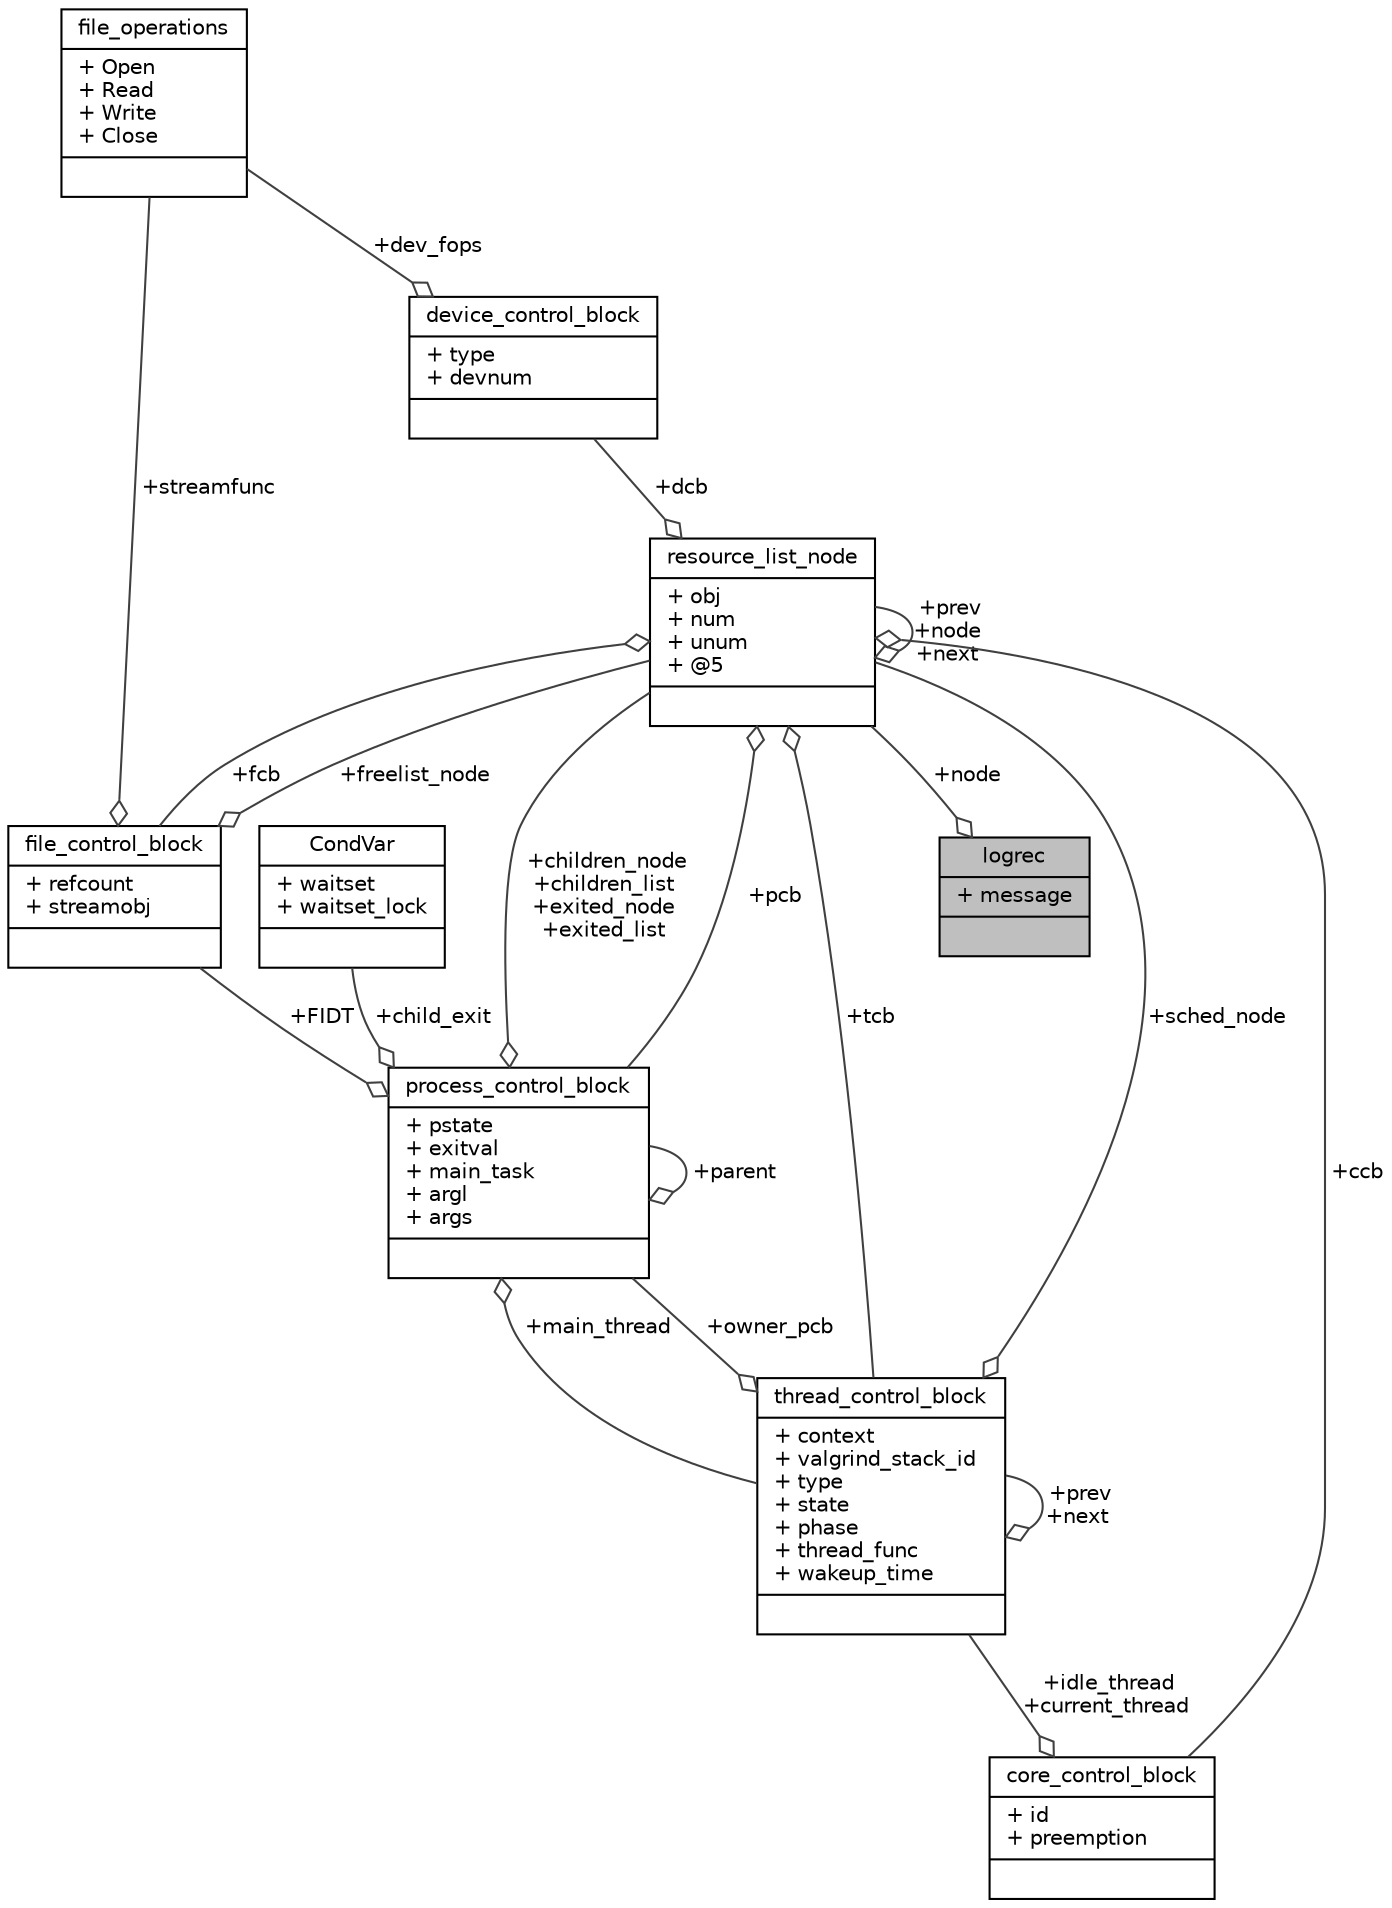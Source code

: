 digraph "logrec"
{
  edge [fontname="Helvetica",fontsize="10",labelfontname="Helvetica",labelfontsize="10"];
  node [fontname="Helvetica",fontsize="10",shape=record];
  Node1 [label="{logrec\n|+ message\l|}",height=0.2,width=0.4,color="black", fillcolor="grey75", style="filled", fontcolor="black"];
  Node2 -> Node1 [color="grey25",fontsize="10",style="solid",label=" +node" ,arrowhead="odiamond",fontname="Helvetica"];
  Node2 [label="{resource_list_node\n|+ obj\l+ num\l+ unum\l+ @5\l|}",height=0.2,width=0.4,color="black", fillcolor="white", style="filled",URL="$structresource__list__node.html",tooltip="List node. "];
  Node3 -> Node2 [color="grey25",fontsize="10",style="solid",label=" +pcb" ,arrowhead="odiamond",fontname="Helvetica"];
  Node3 [label="{process_control_block\n|+ pstate\l+ exitval\l+ main_task\l+ argl\l+ args\l|}",height=0.2,width=0.4,color="black", fillcolor="white", style="filled",URL="$structprocess__control__block.html",tooltip="Process Control Block. "];
  Node4 -> Node3 [color="grey25",fontsize="10",style="solid",label=" +child_exit" ,arrowhead="odiamond",fontname="Helvetica"];
  Node4 [label="{CondVar\n|+ waitset\l+ waitset_lock\l|}",height=0.2,width=0.4,color="black", fillcolor="white", style="filled",URL="$structCondVar.html",tooltip="Condition variables. "];
  Node3 -> Node3 [color="grey25",fontsize="10",style="solid",label=" +parent" ,arrowhead="odiamond",fontname="Helvetica"];
  Node2 -> Node3 [color="grey25",fontsize="10",style="solid",label=" +children_node\n+children_list\n+exited_node\n+exited_list" ,arrowhead="odiamond",fontname="Helvetica"];
  Node5 -> Node3 [color="grey25",fontsize="10",style="solid",label=" +FIDT" ,arrowhead="odiamond",fontname="Helvetica"];
  Node5 [label="{file_control_block\n|+ refcount\l+ streamobj\l|}",height=0.2,width=0.4,color="black", fillcolor="white", style="filled",URL="$structfile__control__block.html",tooltip="The file control block. "];
  Node2 -> Node5 [color="grey25",fontsize="10",style="solid",label=" +freelist_node" ,arrowhead="odiamond",fontname="Helvetica"];
  Node6 -> Node5 [color="grey25",fontsize="10",style="solid",label=" +streamfunc" ,arrowhead="odiamond",fontname="Helvetica"];
  Node6 [label="{file_operations\n|+ Open\l+ Read\l+ Write\l+ Close\l|}",height=0.2,width=0.4,color="black", fillcolor="white", style="filled",URL="$structfile__operations.html",tooltip="The device-specific file operations table. "];
  Node7 -> Node3 [color="grey25",fontsize="10",style="solid",label=" +main_thread" ,arrowhead="odiamond",fontname="Helvetica"];
  Node7 [label="{thread_control_block\n|+ context\l+ valgrind_stack_id\l+ type\l+ state\l+ phase\l+ thread_func\l+ wakeup_time\l|}",height=0.2,width=0.4,color="black", fillcolor="white", style="filled",URL="$structthread__control__block.html",tooltip="The thread control block. "];
  Node3 -> Node7 [color="grey25",fontsize="10",style="solid",label=" +owner_pcb" ,arrowhead="odiamond",fontname="Helvetica"];
  Node2 -> Node7 [color="grey25",fontsize="10",style="solid",label=" +sched_node" ,arrowhead="odiamond",fontname="Helvetica"];
  Node7 -> Node7 [color="grey25",fontsize="10",style="solid",label=" +prev\n+next" ,arrowhead="odiamond",fontname="Helvetica"];
  Node2 -> Node2 [color="grey25",fontsize="10",style="solid",label=" +prev\n+node\n+next" ,arrowhead="odiamond",fontname="Helvetica"];
  Node8 -> Node2 [color="grey25",fontsize="10",style="solid",label=" +ccb" ,arrowhead="odiamond",fontname="Helvetica"];
  Node8 [label="{core_control_block\n|+ id\l+ preemption\l|}",height=0.2,width=0.4,color="black", fillcolor="white", style="filled",URL="$structcore__control__block.html",tooltip="Core control block. "];
  Node7 -> Node8 [color="grey25",fontsize="10",style="solid",label=" +idle_thread\n+current_thread" ,arrowhead="odiamond",fontname="Helvetica"];
  Node9 -> Node2 [color="grey25",fontsize="10",style="solid",label=" +dcb" ,arrowhead="odiamond",fontname="Helvetica"];
  Node9 [label="{device_control_block\n|+ type\l+ devnum\l|}",height=0.2,width=0.4,color="black", fillcolor="white", style="filled",URL="$structdevice__control__block.html",tooltip="Device control block. "];
  Node6 -> Node9 [color="grey25",fontsize="10",style="solid",label=" +dev_fops" ,arrowhead="odiamond",fontname="Helvetica"];
  Node5 -> Node2 [color="grey25",fontsize="10",style="solid",label=" +fcb" ,arrowhead="odiamond",fontname="Helvetica"];
  Node7 -> Node2 [color="grey25",fontsize="10",style="solid",label=" +tcb" ,arrowhead="odiamond",fontname="Helvetica"];
}
